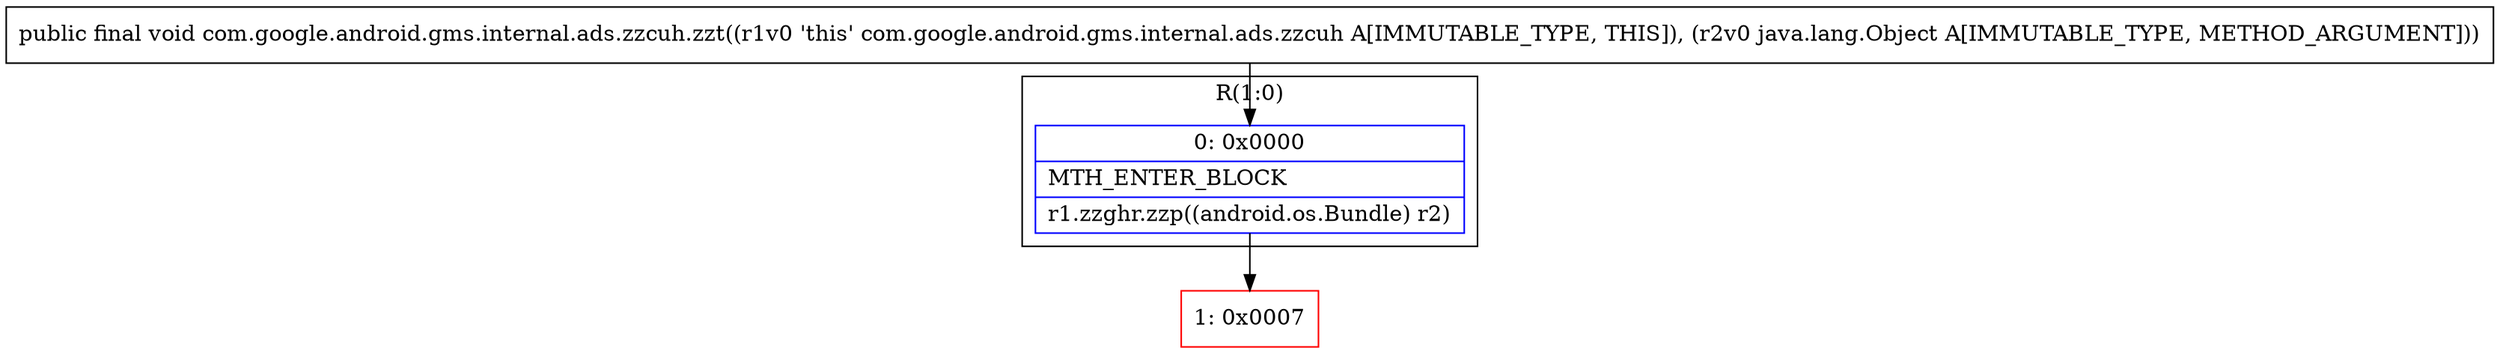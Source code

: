digraph "CFG forcom.google.android.gms.internal.ads.zzcuh.zzt(Ljava\/lang\/Object;)V" {
subgraph cluster_Region_1317668724 {
label = "R(1:0)";
node [shape=record,color=blue];
Node_0 [shape=record,label="{0\:\ 0x0000|MTH_ENTER_BLOCK\l|r1.zzghr.zzp((android.os.Bundle) r2)\l}"];
}
Node_1 [shape=record,color=red,label="{1\:\ 0x0007}"];
MethodNode[shape=record,label="{public final void com.google.android.gms.internal.ads.zzcuh.zzt((r1v0 'this' com.google.android.gms.internal.ads.zzcuh A[IMMUTABLE_TYPE, THIS]), (r2v0 java.lang.Object A[IMMUTABLE_TYPE, METHOD_ARGUMENT])) }"];
MethodNode -> Node_0;
Node_0 -> Node_1;
}

